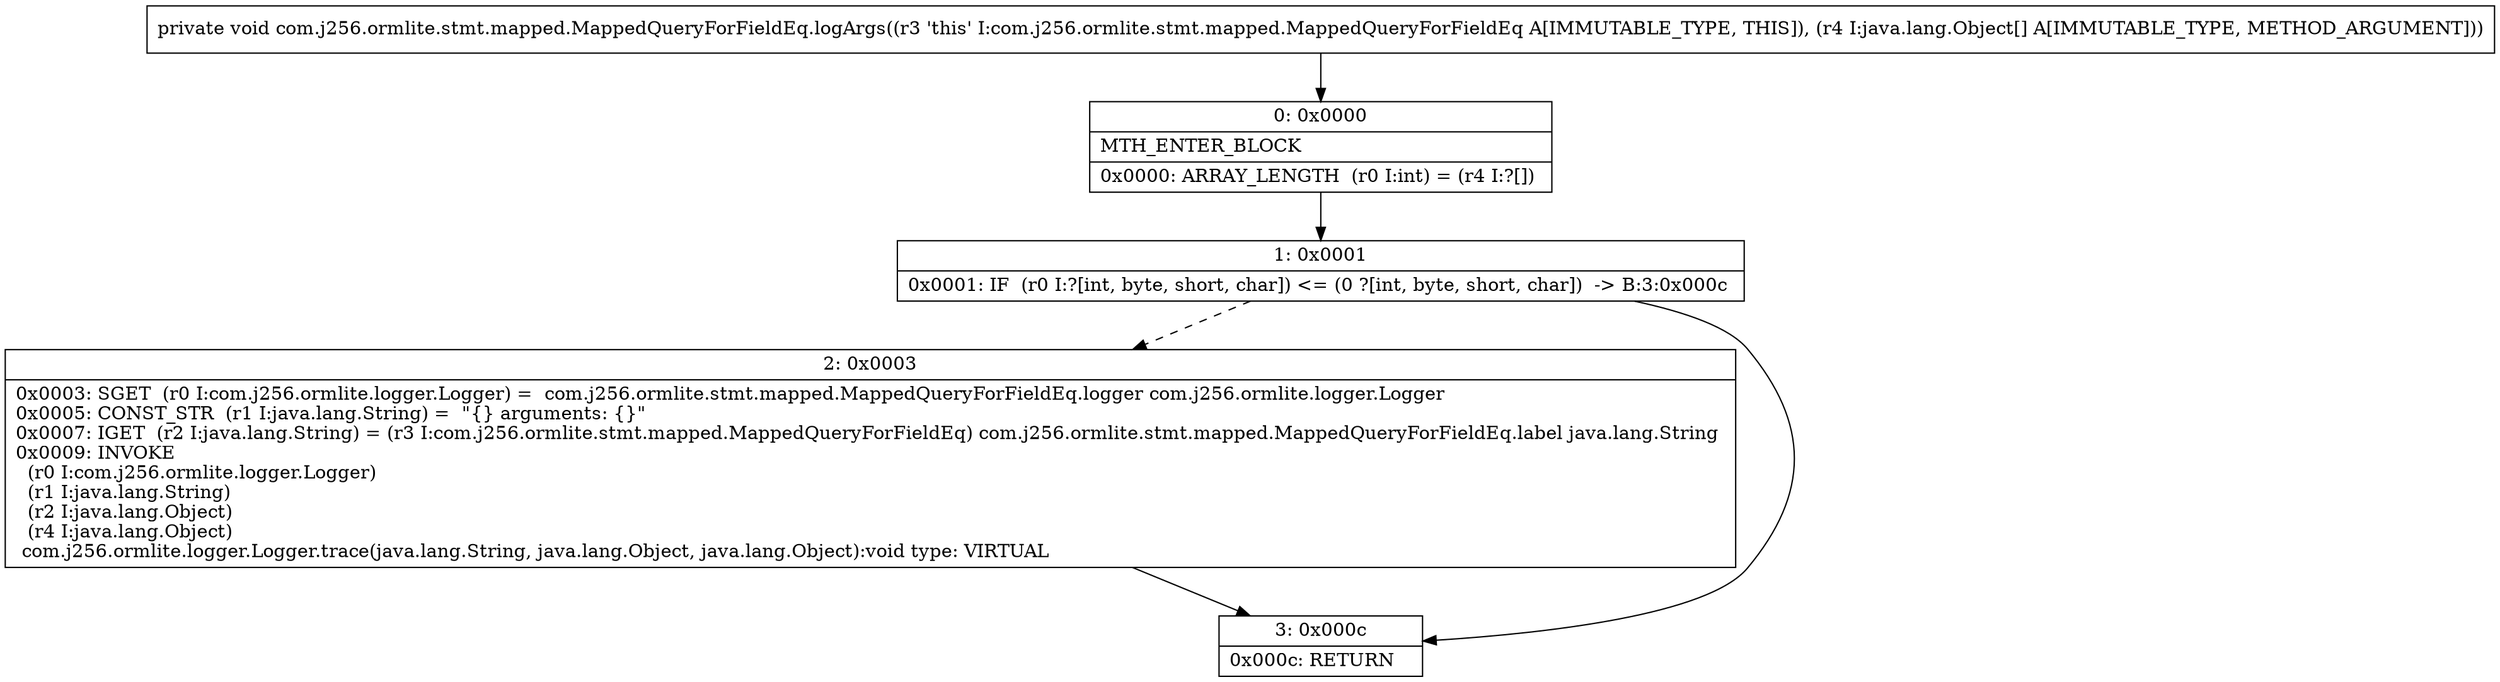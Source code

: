 digraph "CFG forcom.j256.ormlite.stmt.mapped.MappedQueryForFieldEq.logArgs([Ljava\/lang\/Object;)V" {
Node_0 [shape=record,label="{0\:\ 0x0000|MTH_ENTER_BLOCK\l|0x0000: ARRAY_LENGTH  (r0 I:int) = (r4 I:?[]) \l}"];
Node_1 [shape=record,label="{1\:\ 0x0001|0x0001: IF  (r0 I:?[int, byte, short, char]) \<= (0 ?[int, byte, short, char])  \-\> B:3:0x000c \l}"];
Node_2 [shape=record,label="{2\:\ 0x0003|0x0003: SGET  (r0 I:com.j256.ormlite.logger.Logger) =  com.j256.ormlite.stmt.mapped.MappedQueryForFieldEq.logger com.j256.ormlite.logger.Logger \l0x0005: CONST_STR  (r1 I:java.lang.String) =  \"\{\} arguments: \{\}\" \l0x0007: IGET  (r2 I:java.lang.String) = (r3 I:com.j256.ormlite.stmt.mapped.MappedQueryForFieldEq) com.j256.ormlite.stmt.mapped.MappedQueryForFieldEq.label java.lang.String \l0x0009: INVOKE  \l  (r0 I:com.j256.ormlite.logger.Logger)\l  (r1 I:java.lang.String)\l  (r2 I:java.lang.Object)\l  (r4 I:java.lang.Object)\l com.j256.ormlite.logger.Logger.trace(java.lang.String, java.lang.Object, java.lang.Object):void type: VIRTUAL \l}"];
Node_3 [shape=record,label="{3\:\ 0x000c|0x000c: RETURN   \l}"];
MethodNode[shape=record,label="{private void com.j256.ormlite.stmt.mapped.MappedQueryForFieldEq.logArgs((r3 'this' I:com.j256.ormlite.stmt.mapped.MappedQueryForFieldEq A[IMMUTABLE_TYPE, THIS]), (r4 I:java.lang.Object[] A[IMMUTABLE_TYPE, METHOD_ARGUMENT])) }"];
MethodNode -> Node_0;
Node_0 -> Node_1;
Node_1 -> Node_2[style=dashed];
Node_1 -> Node_3;
Node_2 -> Node_3;
}

